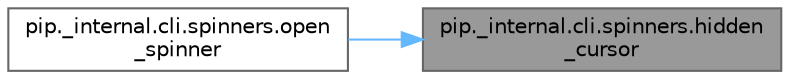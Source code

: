 digraph "pip._internal.cli.spinners.hidden_cursor"
{
 // LATEX_PDF_SIZE
  bgcolor="transparent";
  edge [fontname=Helvetica,fontsize=10,labelfontname=Helvetica,labelfontsize=10];
  node [fontname=Helvetica,fontsize=10,shape=box,height=0.2,width=0.4];
  rankdir="RL";
  Node1 [id="Node000001",label="pip._internal.cli.spinners.hidden\l_cursor",height=0.2,width=0.4,color="gray40", fillcolor="grey60", style="filled", fontcolor="black",tooltip=" "];
  Node1 -> Node2 [id="edge1_Node000001_Node000002",dir="back",color="steelblue1",style="solid",tooltip=" "];
  Node2 [id="Node000002",label="pip._internal.cli.spinners.open\l_spinner",height=0.2,width=0.4,color="grey40", fillcolor="white", style="filled",URL="$namespacepip_1_1__internal_1_1cli_1_1spinners.html#a156b2ff40cfd2cae993541acd6a0c4ec",tooltip=" "];
}
